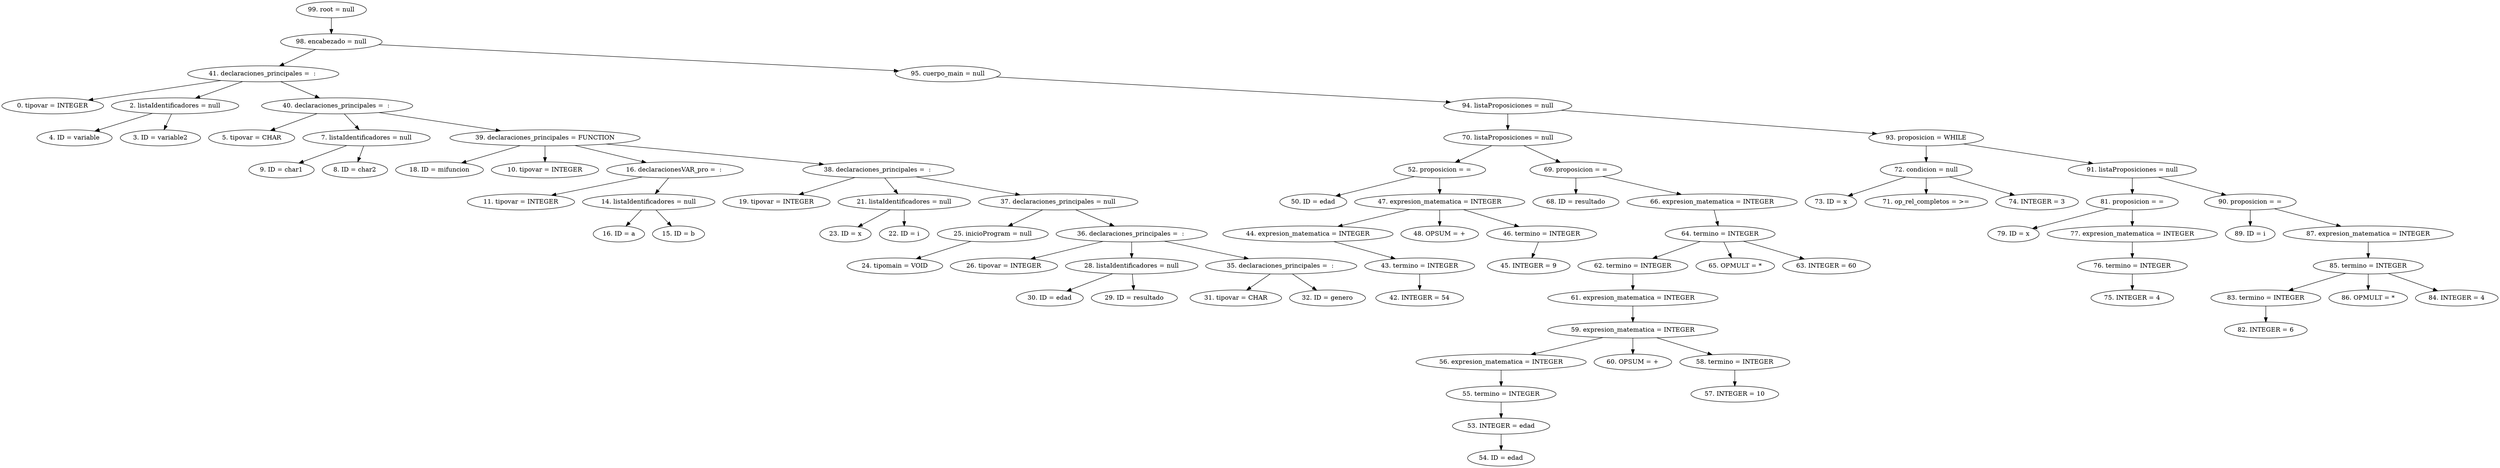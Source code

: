 digraph G {
"99. root = null"->"98. encabezado = null"
"98. encabezado = null"->"41. declaraciones_principales =  : "
"41. declaraciones_principales =  : "->"0. tipovar = INTEGER"
"41. declaraciones_principales =  : "->"2. listaIdentificadores = null"
"2. listaIdentificadores = null"->"4. ID = variable"
"2. listaIdentificadores = null"->"3. ID = variable2"
"41. declaraciones_principales =  : "->"40. declaraciones_principales =  : "
"40. declaraciones_principales =  : "->"5. tipovar = CHAR"
"40. declaraciones_principales =  : "->"7. listaIdentificadores = null"
"7. listaIdentificadores = null"->"9. ID = char1"
"7. listaIdentificadores = null"->"8. ID = char2"
"40. declaraciones_principales =  : "->"39. declaraciones_principales = FUNCTION"
"39. declaraciones_principales = FUNCTION"->"18. ID = mifuncion"
"39. declaraciones_principales = FUNCTION"->"10. tipovar = INTEGER"
"39. declaraciones_principales = FUNCTION"->"16. declaracionesVAR_pro =  : "
"16. declaracionesVAR_pro =  : "->"11. tipovar = INTEGER"
"16. declaracionesVAR_pro =  : "->"14. listaIdentificadores = null"
"14. listaIdentificadores = null"->"16. ID = a"
"14. listaIdentificadores = null"->"15. ID = b"
"39. declaraciones_principales = FUNCTION"->"38. declaraciones_principales =  : "
"38. declaraciones_principales =  : "->"19. tipovar = INTEGER"
"38. declaraciones_principales =  : "->"21. listaIdentificadores = null"
"21. listaIdentificadores = null"->"23. ID = x"
"21. listaIdentificadores = null"->"22. ID = i"
"38. declaraciones_principales =  : "->"37. declaraciones_principales = null"
"37. declaraciones_principales = null"->"25. inicioProgram = null"
"25. inicioProgram = null"->"24. tipomain = VOID"
"37. declaraciones_principales = null"->"36. declaraciones_principales =  : "
"36. declaraciones_principales =  : "->"26. tipovar = INTEGER"
"36. declaraciones_principales =  : "->"28. listaIdentificadores = null"
"28. listaIdentificadores = null"->"30. ID = edad"
"28. listaIdentificadores = null"->"29. ID = resultado"
"36. declaraciones_principales =  : "->"35. declaraciones_principales =  : "
"35. declaraciones_principales =  : "->"31. tipovar = CHAR"
"35. declaraciones_principales =  : "->"32. ID = genero"
"98. encabezado = null"->"95. cuerpo_main = null"
"95. cuerpo_main = null"->"94. listaProposiciones = null"
"94. listaProposiciones = null"->"70. listaProposiciones = null"
"70. listaProposiciones = null"->"52. proposicion = ="
"52. proposicion = ="->"50. ID = edad"
"52. proposicion = ="->"47. expresion_matematica = INTEGER"
"47. expresion_matematica = INTEGER"->"44. expresion_matematica = INTEGER"
"44. expresion_matematica = INTEGER"->"43. termino = INTEGER"
"43. termino = INTEGER"->"42. INTEGER = 54"
"47. expresion_matematica = INTEGER"->"48. OPSUM = +"
"47. expresion_matematica = INTEGER"->"46. termino = INTEGER"
"46. termino = INTEGER"->"45. INTEGER = 9"
"70. listaProposiciones = null"->"69. proposicion = ="
"69. proposicion = ="->"68. ID = resultado"
"69. proposicion = ="->"66. expresion_matematica = INTEGER"
"66. expresion_matematica = INTEGER"->"64. termino = INTEGER"
"64. termino = INTEGER"->"62. termino = INTEGER"
"62. termino = INTEGER"->"61. expresion_matematica = INTEGER"
"61. expresion_matematica = INTEGER"->"59. expresion_matematica = INTEGER"
"59. expresion_matematica = INTEGER"->"56. expresion_matematica = INTEGER"
"56. expresion_matematica = INTEGER"->"55. termino = INTEGER"
"55. termino = INTEGER"->"53. INTEGER = edad"
"53. INTEGER = edad"->"54. ID = edad"
"59. expresion_matematica = INTEGER"->"60. OPSUM = +"
"59. expresion_matematica = INTEGER"->"58. termino = INTEGER"
"58. termino = INTEGER"->"57. INTEGER = 10"
"64. termino = INTEGER"->"65. OPMULT = *"
"64. termino = INTEGER"->"63. INTEGER = 60"
"94. listaProposiciones = null"->"93. proposicion = WHILE"
"93. proposicion = WHILE"->"72. condicion = null"
"72. condicion = null"->"73. ID = x"
"72. condicion = null"->"71. op_rel_completos = >="
"72. condicion = null"->"74. INTEGER = 3"
"93. proposicion = WHILE"->"91. listaProposiciones = null"
"91. listaProposiciones = null"->"81. proposicion = ="
"81. proposicion = ="->"79. ID = x"
"81. proposicion = ="->"77. expresion_matematica = INTEGER"
"77. expresion_matematica = INTEGER"->"76. termino = INTEGER"
"76. termino = INTEGER"->"75. INTEGER = 4"
"91. listaProposiciones = null"->"90. proposicion = ="
"90. proposicion = ="->"89. ID = i"
"90. proposicion = ="->"87. expresion_matematica = INTEGER"
"87. expresion_matematica = INTEGER"->"85. termino = INTEGER"
"85. termino = INTEGER"->"83. termino = INTEGER"
"83. termino = INTEGER"->"82. INTEGER = 6"
"85. termino = INTEGER"->"86. OPMULT = *"
"85. termino = INTEGER"->"84. INTEGER = 4"


}
